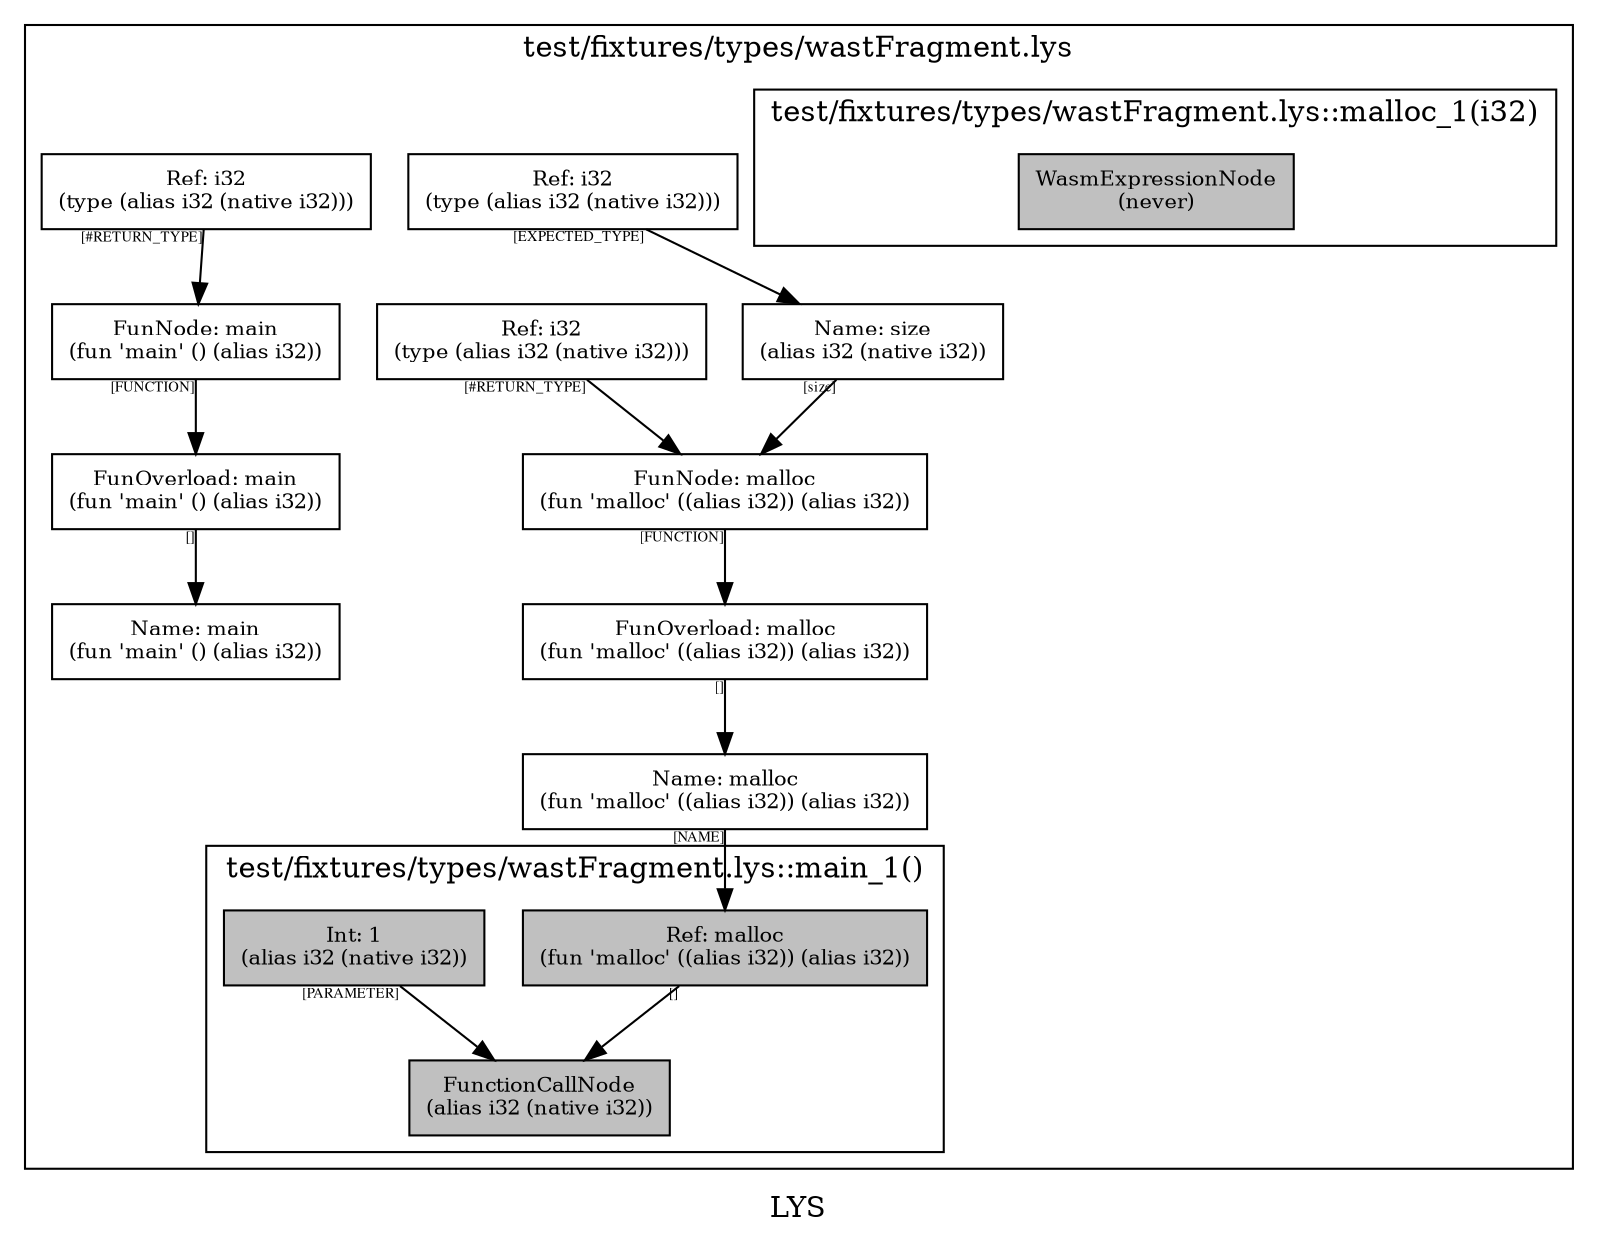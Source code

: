 digraph LYS {
  node [shape=box,fontsize=10];
  subgraph "cluster_test/fixtures/types/wastFragment.lys" {
    1 [label="FunOverload: malloc\n(fun 'malloc' ((alias i32)) (alias i32))", fillcolor=grey];
    2 [label="FunNode: malloc\n(fun 'malloc' ((alias i32)) (alias i32))", fillcolor=grey];
    3 [label="Name: size\n(alias i32 (native i32))", fillcolor=grey];
    4 [label="Ref: i32\n(type (alias i32 (native i32)))", fillcolor=grey];
    5 [label="Ref: i32\n(type (alias i32 (native i32)))", fillcolor=grey];
    6 [label="Name: malloc\n(fun 'malloc' ((alias i32)) (alias i32))", fillcolor=grey];
    7 [label="FunOverload: main\n(fun 'main' () (alias i32))", fillcolor=grey];
    8 [label="FunNode: main\n(fun 'main' () (alias i32))", fillcolor=grey];
    9 [label="Ref: i32\n(type (alias i32 (native i32)))", fillcolor=grey];
    10 [label="Name: main\n(fun 'main' () (alias i32))", fillcolor=grey];
    subgraph "cluster_test/fixtures/types/wastFragment.lys_0" { rankdir=TB;
      node [style=filled, fillcolor=grey];
      11 [label="WasmExpressionNode\n(never)", fillcolor=grey];
      label="test/fixtures/types/wastFragment.lys::malloc_1(i32)";
    }
    subgraph "cluster_test/fixtures/types/wastFragment.lys_1" { rankdir=TB;
      node [style=filled, fillcolor=grey];
      12 [label="FunctionCallNode\n(alias i32 (native i32))", fillcolor=grey];
      13 [label="Ref: malloc\n(fun 'malloc' ((alias i32)) (alias i32))", fillcolor=grey];
      14 [label="Int: 1\n(alias i32 (native i32))", fillcolor=grey];
      label="test/fixtures/types/wastFragment.lys::main_1()";
    }
    label="test/fixtures/types/wastFragment.lys";
  }
  1 -> 6[taillabel="[]" fontsize=7 fontname="times" color="black" ];
  2 -> 1[taillabel="[FUNCTION]" fontsize=7 fontname="times" color="black" ];
  3 -> 2[taillabel="[size]" fontsize=7 fontname="times" color="black" ];
  4 -> 3[taillabel="[EXPECTED_TYPE]" fontsize=7 fontname="times" color="black" ];
  5 -> 2[taillabel="[#RETURN_TYPE]" fontsize=7 fontname="times" color="black" ];
  6 -> 13[taillabel="[NAME]" fontsize=7 fontname="times" color="black" ];
  7 -> 10[taillabel="[]" fontsize=7 fontname="times" color="black" ];
  8 -> 7[taillabel="[FUNCTION]" fontsize=7 fontname="times" color="black" ];
  9 -> 8[taillabel="[#RETURN_TYPE]" fontsize=7 fontname="times" color="black" ];
  13 -> 12[taillabel="[]" fontsize=7 fontname="times" color="black" ];
  14 -> 12[taillabel="[PARAMETER]" fontsize=7 fontname="times" color="black" ];
  label="LYS";
}
